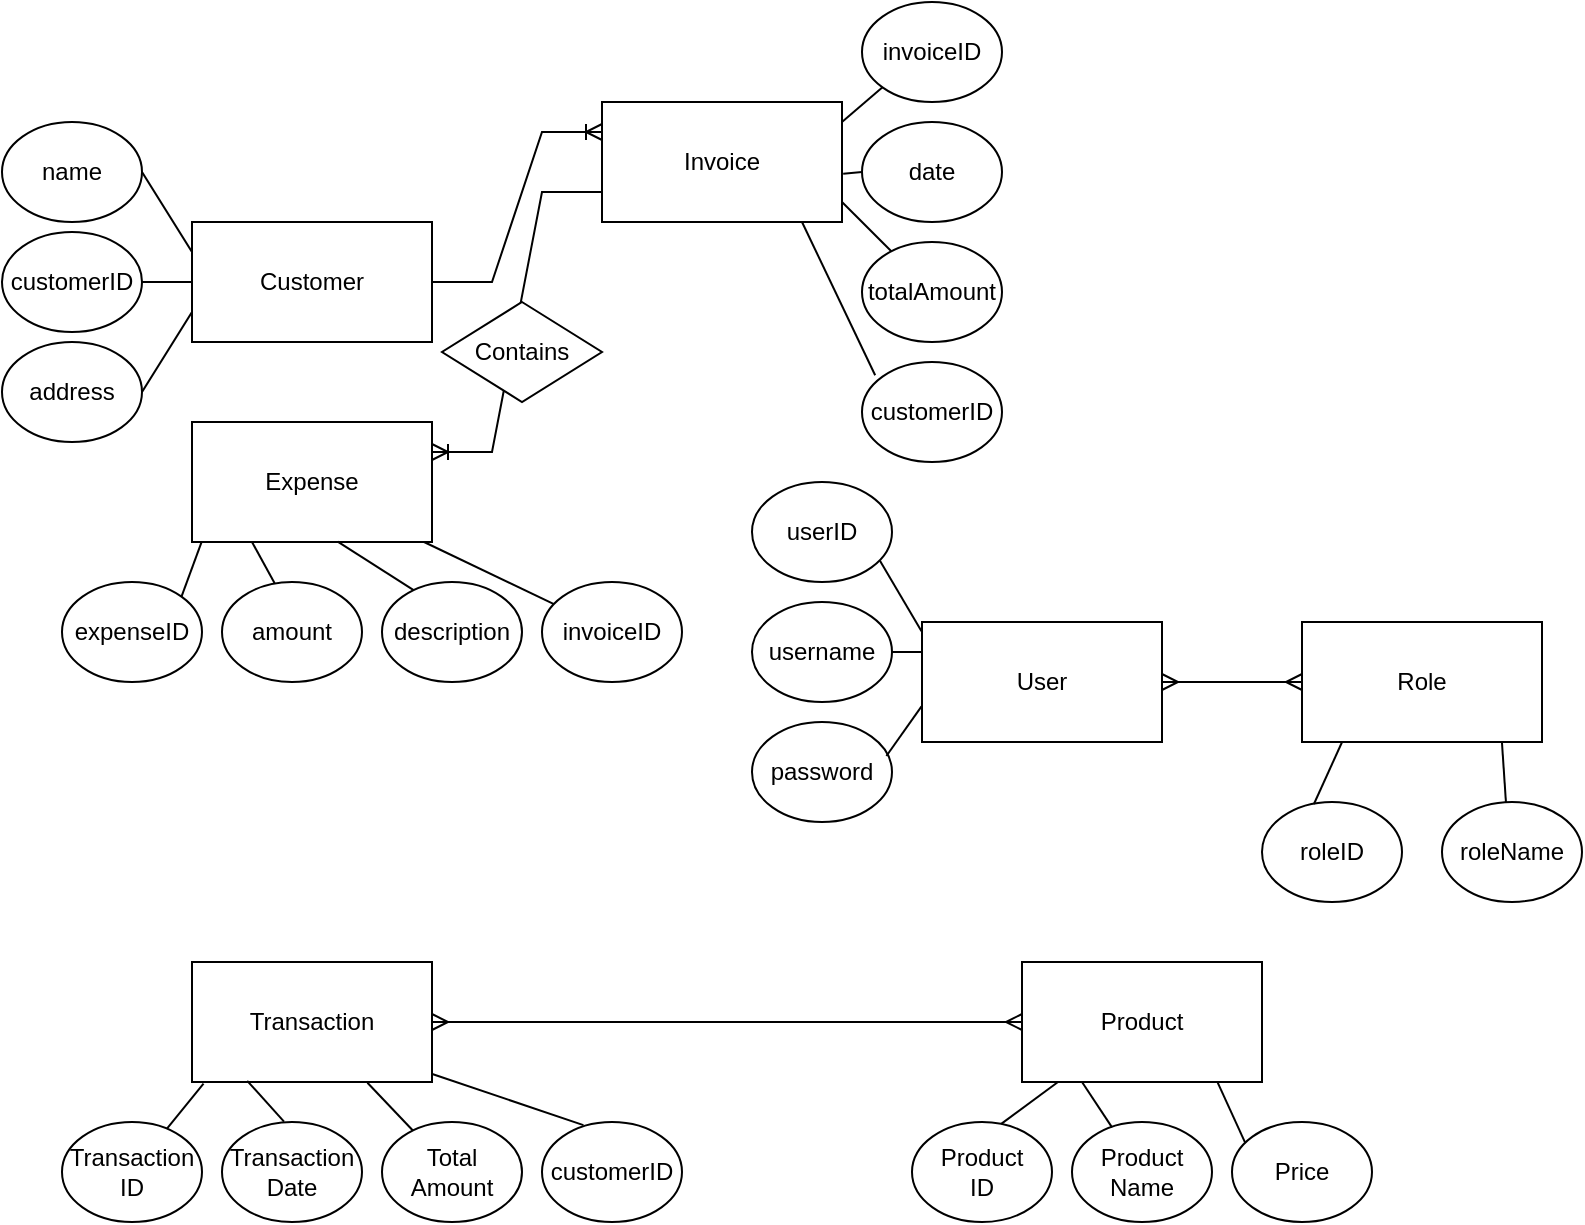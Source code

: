 <mxfile version="24.8.3">
  <diagram id="R2lEEEUBdFMjLlhIrx00" name="Page-1">
    <mxGraphModel grid="1" page="1" gridSize="10" guides="1" tooltips="1" connect="1" arrows="1" fold="1" pageScale="1" pageWidth="850" pageHeight="1100" math="0" shadow="0" extFonts="Permanent Marker^https://fonts.googleapis.com/css?family=Permanent+Marker">
      <root>
        <mxCell id="0" />
        <mxCell id="1" parent="0" />
        <mxCell id="WA6OBqOQne_wLXu0SwOY-1" value="Invoice" style="rounded=0;whiteSpace=wrap;html=1;" vertex="1" parent="1">
          <mxGeometry x="350" y="60" width="120" height="60" as="geometry" />
        </mxCell>
        <mxCell id="WA6OBqOQne_wLXu0SwOY-2" value="Customer" style="rounded=0;whiteSpace=wrap;html=1;" vertex="1" parent="1">
          <mxGeometry x="145" y="120" width="120" height="60" as="geometry" />
        </mxCell>
        <mxCell id="WA6OBqOQne_wLXu0SwOY-3" value="User" style="rounded=0;whiteSpace=wrap;html=1;" vertex="1" parent="1">
          <mxGeometry x="510" y="320" width="120" height="60" as="geometry" />
        </mxCell>
        <mxCell id="WA6OBqOQne_wLXu0SwOY-6" value="customerID" style="ellipse;whiteSpace=wrap;html=1;" vertex="1" parent="1">
          <mxGeometry x="50" y="125" width="70" height="50" as="geometry" />
        </mxCell>
        <mxCell id="WA6OBqOQne_wLXu0SwOY-7" value="name" style="ellipse;whiteSpace=wrap;html=1;" vertex="1" parent="1">
          <mxGeometry x="50" y="70" width="70" height="50" as="geometry" />
        </mxCell>
        <mxCell id="WA6OBqOQne_wLXu0SwOY-8" value="address" style="ellipse;whiteSpace=wrap;html=1;" vertex="1" parent="1">
          <mxGeometry x="50" y="180" width="70" height="50" as="geometry" />
        </mxCell>
        <mxCell id="WA6OBqOQne_wLXu0SwOY-9" value="invoiceID" style="ellipse;whiteSpace=wrap;html=1;" vertex="1" parent="1">
          <mxGeometry x="480" y="10" width="70" height="50" as="geometry" />
        </mxCell>
        <mxCell id="WA6OBqOQne_wLXu0SwOY-10" value="date" style="ellipse;whiteSpace=wrap;html=1;" vertex="1" parent="1">
          <mxGeometry x="480" y="70" width="70" height="50" as="geometry" />
        </mxCell>
        <mxCell id="WA6OBqOQne_wLXu0SwOY-11" value="totalAmount" style="ellipse;whiteSpace=wrap;html=1;" vertex="1" parent="1">
          <mxGeometry x="480" y="130" width="70" height="50" as="geometry" />
        </mxCell>
        <mxCell id="WA6OBqOQne_wLXu0SwOY-12" value="userID" style="ellipse;whiteSpace=wrap;html=1;" vertex="1" parent="1">
          <mxGeometry x="425" y="250" width="70" height="50" as="geometry" />
        </mxCell>
        <mxCell id="WA6OBqOQne_wLXu0SwOY-13" value="username" style="ellipse;whiteSpace=wrap;html=1;" vertex="1" parent="1">
          <mxGeometry x="425" y="310" width="70" height="50" as="geometry" />
        </mxCell>
        <mxCell id="WA6OBqOQne_wLXu0SwOY-14" value="password" style="ellipse;whiteSpace=wrap;html=1;" vertex="1" parent="1">
          <mxGeometry x="425" y="370" width="70" height="50" as="geometry" />
        </mxCell>
        <mxCell id="WA6OBqOQne_wLXu0SwOY-15" value="Expense" style="rounded=0;whiteSpace=wrap;html=1;" vertex="1" parent="1">
          <mxGeometry x="145" y="220" width="120" height="60" as="geometry" />
        </mxCell>
        <mxCell id="WA6OBqOQne_wLXu0SwOY-16" value="Role" style="rounded=0;whiteSpace=wrap;html=1;" vertex="1" parent="1">
          <mxGeometry x="700" y="320" width="120" height="60" as="geometry" />
        </mxCell>
        <mxCell id="WA6OBqOQne_wLXu0SwOY-17" value="Transaction" style="rounded=0;whiteSpace=wrap;html=1;" vertex="1" parent="1">
          <mxGeometry x="145" y="490" width="120" height="60" as="geometry" />
        </mxCell>
        <mxCell id="WA6OBqOQne_wLXu0SwOY-18" value="Product" style="rounded=0;whiteSpace=wrap;html=1;" vertex="1" parent="1">
          <mxGeometry x="560" y="490" width="120" height="60" as="geometry" />
        </mxCell>
        <mxCell id="WA6OBqOQne_wLXu0SwOY-19" value="description" style="ellipse;whiteSpace=wrap;html=1;" vertex="1" parent="1">
          <mxGeometry x="240" y="300" width="70" height="50" as="geometry" />
        </mxCell>
        <mxCell id="WA6OBqOQne_wLXu0SwOY-20" value="amount" style="ellipse;whiteSpace=wrap;html=1;" vertex="1" parent="1">
          <mxGeometry x="160" y="300" width="70" height="50" as="geometry" />
        </mxCell>
        <mxCell id="WA6OBqOQne_wLXu0SwOY-21" value="expenseID" style="ellipse;whiteSpace=wrap;html=1;" vertex="1" parent="1">
          <mxGeometry x="80" y="300" width="70" height="50" as="geometry" />
        </mxCell>
        <mxCell id="WA6OBqOQne_wLXu0SwOY-22" value="roleID" style="ellipse;whiteSpace=wrap;html=1;" vertex="1" parent="1">
          <mxGeometry x="680" y="410" width="70" height="50" as="geometry" />
        </mxCell>
        <mxCell id="WA6OBqOQne_wLXu0SwOY-23" value="roleName" style="ellipse;whiteSpace=wrap;html=1;" vertex="1" parent="1">
          <mxGeometry x="770" y="410" width="70" height="50" as="geometry" />
        </mxCell>
        <mxCell id="WA6OBqOQne_wLXu0SwOY-24" value="Total&lt;br&gt;Amount" style="ellipse;whiteSpace=wrap;html=1;" vertex="1" parent="1">
          <mxGeometry x="240" y="570" width="70" height="50" as="geometry" />
        </mxCell>
        <mxCell id="WA6OBqOQne_wLXu0SwOY-25" value="Transaction&lt;br&gt;Date" style="ellipse;whiteSpace=wrap;html=1;" vertex="1" parent="1">
          <mxGeometry x="160" y="570" width="70" height="50" as="geometry" />
        </mxCell>
        <mxCell id="WA6OBqOQne_wLXu0SwOY-26" value="Transaction&lt;br&gt;ID" style="ellipse;whiteSpace=wrap;html=1;" vertex="1" parent="1">
          <mxGeometry x="80" y="570" width="70" height="50" as="geometry" />
        </mxCell>
        <mxCell id="WA6OBqOQne_wLXu0SwOY-27" value="Product&lt;br&gt;&lt;div&gt;ID&lt;/div&gt;" style="ellipse;whiteSpace=wrap;html=1;" vertex="1" parent="1">
          <mxGeometry x="505" y="570" width="70" height="50" as="geometry" />
        </mxCell>
        <mxCell id="WA6OBqOQne_wLXu0SwOY-28" value="Product&lt;br&gt;Name" style="ellipse;whiteSpace=wrap;html=1;" vertex="1" parent="1">
          <mxGeometry x="585" y="570" width="70" height="50" as="geometry" />
        </mxCell>
        <mxCell id="WA6OBqOQne_wLXu0SwOY-29" value="Price" style="ellipse;whiteSpace=wrap;html=1;" vertex="1" parent="1">
          <mxGeometry x="665" y="570" width="70" height="50" as="geometry" />
        </mxCell>
        <mxCell id="WA6OBqOQne_wLXu0SwOY-30" value="" style="edgeStyle=entityRelationEdgeStyle;fontSize=12;html=1;endArrow=ERoneToMany;rounded=0;entryX=0;entryY=0.25;entryDx=0;entryDy=0;" edge="1" parent="1" target="WA6OBqOQne_wLXu0SwOY-1">
          <mxGeometry width="100" height="100" relative="1" as="geometry">
            <mxPoint x="265" y="150" as="sourcePoint" />
            <mxPoint x="365" y="50" as="targetPoint" />
            <Array as="points">
              <mxPoint x="330" y="210" />
            </Array>
          </mxGeometry>
        </mxCell>
        <mxCell id="WA6OBqOQne_wLXu0SwOY-35" value="" style="edgeStyle=entityRelationEdgeStyle;fontSize=12;html=1;endArrow=ERoneToMany;rounded=0;exitX=0;exitY=0.75;exitDx=0;exitDy=0;entryX=1;entryY=0.25;entryDx=0;entryDy=0;" edge="1" parent="1" source="WA6OBqOQne_wLXu0SwOY-1" target="WA6OBqOQne_wLXu0SwOY-15">
          <mxGeometry width="100" height="100" relative="1" as="geometry">
            <mxPoint x="308.333" y="190" as="sourcePoint" />
            <mxPoint x="450" y="330" as="targetPoint" />
          </mxGeometry>
        </mxCell>
        <mxCell id="WA6OBqOQne_wLXu0SwOY-36" value="" style="edgeStyle=entityRelationEdgeStyle;fontSize=12;html=1;endArrow=ERmany;startArrow=ERmany;rounded=0;exitX=1;exitY=0.5;exitDx=0;exitDy=0;entryX=0;entryY=0.5;entryDx=0;entryDy=0;" edge="1" parent="1" source="WA6OBqOQne_wLXu0SwOY-3" target="WA6OBqOQne_wLXu0SwOY-16">
          <mxGeometry width="100" height="100" relative="1" as="geometry">
            <mxPoint x="620" y="240" as="sourcePoint" />
            <mxPoint x="720" y="140" as="targetPoint" />
          </mxGeometry>
        </mxCell>
        <mxCell id="WA6OBqOQne_wLXu0SwOY-37" value="" style="edgeStyle=entityRelationEdgeStyle;fontSize=12;html=1;endArrow=ERmany;startArrow=ERmany;rounded=0;exitX=1;exitY=0.5;exitDx=0;exitDy=0;entryX=0;entryY=0.5;entryDx=0;entryDy=0;" edge="1" parent="1" source="WA6OBqOQne_wLXu0SwOY-17" target="WA6OBqOQne_wLXu0SwOY-18">
          <mxGeometry width="100" height="100" relative="1" as="geometry">
            <mxPoint x="370" y="460" as="sourcePoint" />
            <mxPoint x="470" y="360" as="targetPoint" />
          </mxGeometry>
        </mxCell>
        <mxCell id="WA6OBqOQne_wLXu0SwOY-42" value="Contains" style="shape=rhombus;perimeter=rhombusPerimeter;whiteSpace=wrap;html=1;align=center;" vertex="1" parent="1">
          <mxGeometry x="270" y="160" width="80" height="50" as="geometry" />
        </mxCell>
        <mxCell id="WA6OBqOQne_wLXu0SwOY-44" value="" style="endArrow=none;html=1;rounded=0;exitX=0;exitY=0.25;exitDx=0;exitDy=0;entryX=1;entryY=0.5;entryDx=0;entryDy=0;" edge="1" parent="1" source="WA6OBqOQne_wLXu0SwOY-2" target="WA6OBqOQne_wLXu0SwOY-7">
          <mxGeometry width="50" height="50" relative="1" as="geometry">
            <mxPoint x="150" y="100" as="sourcePoint" />
            <mxPoint x="200" y="50" as="targetPoint" />
          </mxGeometry>
        </mxCell>
        <mxCell id="WA6OBqOQne_wLXu0SwOY-45" value="" style="endArrow=none;html=1;rounded=0;exitX=0;exitY=0.5;exitDx=0;exitDy=0;entryX=1;entryY=0.5;entryDx=0;entryDy=0;" edge="1" parent="1" source="WA6OBqOQne_wLXu0SwOY-2" target="WA6OBqOQne_wLXu0SwOY-6">
          <mxGeometry width="50" height="50" relative="1" as="geometry">
            <mxPoint x="155" y="145" as="sourcePoint" />
            <mxPoint x="130" y="105" as="targetPoint" />
          </mxGeometry>
        </mxCell>
        <mxCell id="WA6OBqOQne_wLXu0SwOY-46" value="" style="endArrow=none;html=1;rounded=0;exitX=0;exitY=0.75;exitDx=0;exitDy=0;" edge="1" parent="1" source="WA6OBqOQne_wLXu0SwOY-2">
          <mxGeometry width="50" height="50" relative="1" as="geometry">
            <mxPoint x="145" y="240" as="sourcePoint" />
            <mxPoint x="120" y="205" as="targetPoint" />
          </mxGeometry>
        </mxCell>
        <mxCell id="WA6OBqOQne_wLXu0SwOY-47" value="customerID" style="ellipse;whiteSpace=wrap;html=1;" vertex="1" parent="1">
          <mxGeometry x="480" y="190" width="70" height="50" as="geometry" />
        </mxCell>
        <mxCell id="WA6OBqOQne_wLXu0SwOY-48" value="" style="endArrow=none;html=1;rounded=0;entryX=0;entryY=1;entryDx=0;entryDy=0;" edge="1" parent="1" target="WA6OBqOQne_wLXu0SwOY-9">
          <mxGeometry width="50" height="50" relative="1" as="geometry">
            <mxPoint x="470" y="70" as="sourcePoint" />
            <mxPoint x="520" y="20" as="targetPoint" />
          </mxGeometry>
        </mxCell>
        <mxCell id="WA6OBqOQne_wLXu0SwOY-49" value="" style="endArrow=none;html=1;rounded=0;entryX=0;entryY=0.5;entryDx=0;entryDy=0;exitX=1.005;exitY=0.597;exitDx=0;exitDy=0;exitPerimeter=0;" edge="1" parent="1" source="WA6OBqOQne_wLXu0SwOY-1" target="WA6OBqOQne_wLXu0SwOY-10">
          <mxGeometry width="50" height="50" relative="1" as="geometry">
            <mxPoint x="290" y="340" as="sourcePoint" />
            <mxPoint x="340" y="290" as="targetPoint" />
          </mxGeometry>
        </mxCell>
        <mxCell id="WA6OBqOQne_wLXu0SwOY-50" value="" style="endArrow=none;html=1;rounded=0;" edge="1" parent="1" source="WA6OBqOQne_wLXu0SwOY-11">
          <mxGeometry width="50" height="50" relative="1" as="geometry">
            <mxPoint x="420" y="160" as="sourcePoint" />
            <mxPoint x="470" y="110" as="targetPoint" />
          </mxGeometry>
        </mxCell>
        <mxCell id="WA6OBqOQne_wLXu0SwOY-51" value="" style="endArrow=none;html=1;rounded=0;exitX=0.094;exitY=0.132;exitDx=0;exitDy=0;exitPerimeter=0;" edge="1" parent="1" source="WA6OBqOQne_wLXu0SwOY-47">
          <mxGeometry width="50" height="50" relative="1" as="geometry">
            <mxPoint x="400" y="170" as="sourcePoint" />
            <mxPoint x="450" y="120" as="targetPoint" />
          </mxGeometry>
        </mxCell>
        <mxCell id="WA6OBqOQne_wLXu0SwOY-52" value="invoiceID" style="ellipse;whiteSpace=wrap;html=1;" vertex="1" parent="1">
          <mxGeometry x="320" y="300" width="70" height="50" as="geometry" />
        </mxCell>
        <mxCell id="WA6OBqOQne_wLXu0SwOY-53" value="" style="endArrow=none;html=1;rounded=0;entryX=0.039;entryY=1.006;entryDx=0;entryDy=0;entryPerimeter=0;exitX=1;exitY=0;exitDx=0;exitDy=0;" edge="1" parent="1" source="WA6OBqOQne_wLXu0SwOY-21" target="WA6OBqOQne_wLXu0SwOY-15">
          <mxGeometry width="50" height="50" relative="1" as="geometry">
            <mxPoint x="180" y="340" as="sourcePoint" />
            <mxPoint x="230" y="290" as="targetPoint" />
          </mxGeometry>
        </mxCell>
        <mxCell id="WA6OBqOQne_wLXu0SwOY-54" value="" style="endArrow=none;html=1;rounded=0;entryX=0.25;entryY=1;entryDx=0;entryDy=0;exitX=0.376;exitY=0.013;exitDx=0;exitDy=0;exitPerimeter=0;" edge="1" parent="1" source="WA6OBqOQne_wLXu0SwOY-20" target="WA6OBqOQne_wLXu0SwOY-15">
          <mxGeometry width="50" height="50" relative="1" as="geometry">
            <mxPoint x="190" y="300" as="sourcePoint" />
            <mxPoint x="230" y="290" as="targetPoint" />
          </mxGeometry>
        </mxCell>
        <mxCell id="WA6OBqOQne_wLXu0SwOY-55" value="" style="endArrow=none;html=1;rounded=0;entryX=0.607;entryY=0.997;entryDx=0;entryDy=0;entryPerimeter=0;exitX=0.226;exitY=0.082;exitDx=0;exitDy=0;exitPerimeter=0;" edge="1" parent="1" source="WA6OBqOQne_wLXu0SwOY-19" target="WA6OBqOQne_wLXu0SwOY-15">
          <mxGeometry width="50" height="50" relative="1" as="geometry">
            <mxPoint x="180" y="340" as="sourcePoint" />
            <mxPoint x="230" y="290" as="targetPoint" />
          </mxGeometry>
        </mxCell>
        <mxCell id="WA6OBqOQne_wLXu0SwOY-56" value="" style="endArrow=none;html=1;rounded=0;entryX=0.967;entryY=1;entryDx=0;entryDy=0;entryPerimeter=0;" edge="1" parent="1" source="WA6OBqOQne_wLXu0SwOY-52" target="WA6OBqOQne_wLXu0SwOY-15">
          <mxGeometry width="50" height="50" relative="1" as="geometry">
            <mxPoint x="250" y="330" as="sourcePoint" />
            <mxPoint x="300" y="280" as="targetPoint" />
          </mxGeometry>
        </mxCell>
        <mxCell id="WA6OBqOQne_wLXu0SwOY-57" value="" style="endArrow=none;html=1;rounded=0;exitX=0.914;exitY=0.788;exitDx=0;exitDy=0;exitPerimeter=0;entryX=-0.002;entryY=0.077;entryDx=0;entryDy=0;entryPerimeter=0;" edge="1" parent="1" source="WA6OBqOQne_wLXu0SwOY-12" target="WA6OBqOQne_wLXu0SwOY-3">
          <mxGeometry width="50" height="50" relative="1" as="geometry">
            <mxPoint x="490" y="300" as="sourcePoint" />
            <mxPoint x="540" y="250" as="targetPoint" />
          </mxGeometry>
        </mxCell>
        <mxCell id="WA6OBqOQne_wLXu0SwOY-58" value="" style="endArrow=none;html=1;rounded=0;exitX=1;exitY=0.5;exitDx=0;exitDy=0;entryX=0;entryY=0.25;entryDx=0;entryDy=0;" edge="1" parent="1" source="WA6OBqOQne_wLXu0SwOY-13" target="WA6OBqOQne_wLXu0SwOY-3">
          <mxGeometry width="50" height="50" relative="1" as="geometry">
            <mxPoint x="480" y="320" as="sourcePoint" />
            <mxPoint x="530" y="270" as="targetPoint" />
          </mxGeometry>
        </mxCell>
        <mxCell id="WA6OBqOQne_wLXu0SwOY-59" value="" style="endArrow=none;html=1;rounded=0;exitX=0.96;exitY=0.34;exitDx=0;exitDy=0;exitPerimeter=0;entryX=-0.002;entryY=0.703;entryDx=0;entryDy=0;entryPerimeter=0;" edge="1" parent="1" source="WA6OBqOQne_wLXu0SwOY-14" target="WA6OBqOQne_wLXu0SwOY-3">
          <mxGeometry width="50" height="50" relative="1" as="geometry">
            <mxPoint x="490" y="390" as="sourcePoint" />
            <mxPoint x="540" y="340" as="targetPoint" />
          </mxGeometry>
        </mxCell>
        <mxCell id="WA6OBqOQne_wLXu0SwOY-60" value="" style="endArrow=none;html=1;rounded=0;entryX=0.167;entryY=1;entryDx=0;entryDy=0;entryPerimeter=0;exitX=0.371;exitY=0.02;exitDx=0;exitDy=0;exitPerimeter=0;" edge="1" parent="1" source="WA6OBqOQne_wLXu0SwOY-22" target="WA6OBqOQne_wLXu0SwOY-16">
          <mxGeometry width="50" height="50" relative="1" as="geometry">
            <mxPoint x="690" y="280" as="sourcePoint" />
            <mxPoint x="740" y="230" as="targetPoint" />
          </mxGeometry>
        </mxCell>
        <mxCell id="WA6OBqOQne_wLXu0SwOY-61" value="" style="endArrow=none;html=1;rounded=0;entryX=0.833;entryY=1;entryDx=0;entryDy=0;entryPerimeter=0;exitX=0.457;exitY=0.007;exitDx=0;exitDy=0;exitPerimeter=0;" edge="1" parent="1" source="WA6OBqOQne_wLXu0SwOY-23" target="WA6OBqOQne_wLXu0SwOY-16">
          <mxGeometry width="50" height="50" relative="1" as="geometry">
            <mxPoint x="700" y="340" as="sourcePoint" />
            <mxPoint x="750" y="290" as="targetPoint" />
          </mxGeometry>
        </mxCell>
        <mxCell id="WA6OBqOQne_wLXu0SwOY-62" value="customerID" style="ellipse;whiteSpace=wrap;html=1;" vertex="1" parent="1">
          <mxGeometry x="320" y="570" width="70" height="50" as="geometry" />
        </mxCell>
        <mxCell id="WA6OBqOQne_wLXu0SwOY-63" value="" style="endArrow=none;html=1;rounded=0;entryX=0.048;entryY=1.013;entryDx=0;entryDy=0;entryPerimeter=0;" edge="1" parent="1" source="WA6OBqOQne_wLXu0SwOY-26" target="WA6OBqOQne_wLXu0SwOY-17">
          <mxGeometry width="50" height="50" relative="1" as="geometry">
            <mxPoint x="200" y="550" as="sourcePoint" />
            <mxPoint x="250" y="500" as="targetPoint" />
          </mxGeometry>
        </mxCell>
        <mxCell id="WA6OBqOQne_wLXu0SwOY-64" value="" style="endArrow=none;html=1;rounded=0;entryX=0.23;entryY=0.99;entryDx=0;entryDy=0;entryPerimeter=0;exitX=0.443;exitY=-0.003;exitDx=0;exitDy=0;exitPerimeter=0;" edge="1" parent="1" source="WA6OBqOQne_wLXu0SwOY-25" target="WA6OBqOQne_wLXu0SwOY-17">
          <mxGeometry width="50" height="50" relative="1" as="geometry">
            <mxPoint x="200" y="550" as="sourcePoint" />
            <mxPoint x="250" y="500" as="targetPoint" />
          </mxGeometry>
        </mxCell>
        <mxCell id="WA6OBqOQne_wLXu0SwOY-65" value="" style="endArrow=none;html=1;rounded=0;entryX=0.731;entryY=1.006;entryDx=0;entryDy=0;entryPerimeter=0;" edge="1" parent="1" source="WA6OBqOQne_wLXu0SwOY-24" target="WA6OBqOQne_wLXu0SwOY-17">
          <mxGeometry width="50" height="50" relative="1" as="geometry">
            <mxPoint x="160" y="580" as="sourcePoint" />
            <mxPoint x="210" y="530" as="targetPoint" />
          </mxGeometry>
        </mxCell>
        <mxCell id="WA6OBqOQne_wLXu0SwOY-66" value="" style="endArrow=none;html=1;rounded=0;exitX=0.998;exitY=0.931;exitDx=0;exitDy=0;exitPerimeter=0;entryX=0.296;entryY=0.031;entryDx=0;entryDy=0;entryPerimeter=0;" edge="1" parent="1" source="WA6OBqOQne_wLXu0SwOY-17" target="WA6OBqOQne_wLXu0SwOY-62">
          <mxGeometry width="50" height="50" relative="1" as="geometry">
            <mxPoint x="340" y="510" as="sourcePoint" />
            <mxPoint x="390" y="460" as="targetPoint" />
          </mxGeometry>
        </mxCell>
        <mxCell id="WA6OBqOQne_wLXu0SwOY-67" value="" style="endArrow=none;html=1;rounded=0;" edge="1" parent="1" source="WA6OBqOQne_wLXu0SwOY-27" target="WA6OBqOQne_wLXu0SwOY-18">
          <mxGeometry width="50" height="50" relative="1" as="geometry">
            <mxPoint x="590" y="550" as="sourcePoint" />
            <mxPoint x="640" y="500" as="targetPoint" />
            <Array as="points">
              <mxPoint x="550" y="570" />
            </Array>
          </mxGeometry>
        </mxCell>
        <mxCell id="WA6OBqOQne_wLXu0SwOY-68" value="" style="endArrow=none;html=1;rounded=0;entryX=0.286;entryY=0.054;entryDx=0;entryDy=0;entryPerimeter=0;" edge="1" parent="1" target="WA6OBqOQne_wLXu0SwOY-28">
          <mxGeometry width="50" height="50" relative="1" as="geometry">
            <mxPoint x="590" y="550" as="sourcePoint" />
            <mxPoint x="600" y="570" as="targetPoint" />
          </mxGeometry>
        </mxCell>
        <mxCell id="WA6OBqOQne_wLXu0SwOY-69" value="" style="endArrow=none;html=1;rounded=0;entryX=0.815;entryY=1.003;entryDx=0;entryDy=0;entryPerimeter=0;exitX=0.093;exitY=0.203;exitDx=0;exitDy=0;exitPerimeter=0;" edge="1" parent="1" source="WA6OBqOQne_wLXu0SwOY-29" target="WA6OBqOQne_wLXu0SwOY-18">
          <mxGeometry width="50" height="50" relative="1" as="geometry">
            <mxPoint x="570" y="570" as="sourcePoint" />
            <mxPoint x="620" y="520" as="targetPoint" />
          </mxGeometry>
        </mxCell>
      </root>
    </mxGraphModel>
  </diagram>
</mxfile>

